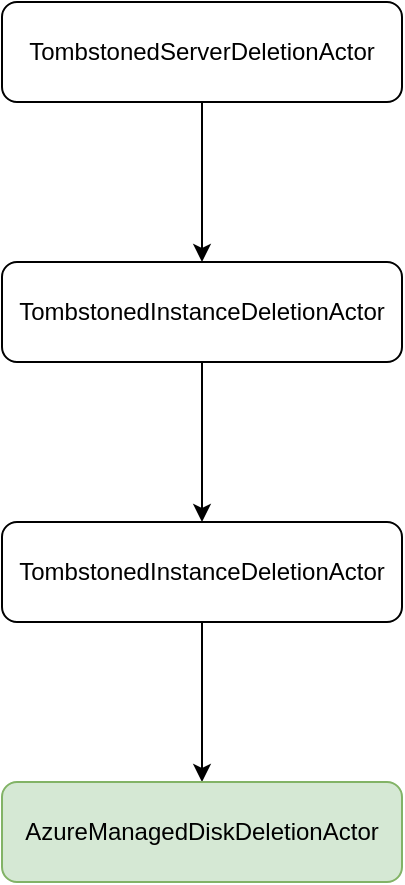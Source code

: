 <mxfile version="20.3.0" type="github">
  <diagram id="bySJrJNSmSVs4bIrj--k" name="Page-1">
    <mxGraphModel dx="2062" dy="1057" grid="1" gridSize="10" guides="1" tooltips="1" connect="1" arrows="1" fold="1" page="1" pageScale="1" pageWidth="3300" pageHeight="4681" math="0" shadow="0">
      <root>
        <mxCell id="0" />
        <mxCell id="1" parent="0" />
        <mxCell id="cOoX-MVpoMaeTq3jnabt-3" value="" style="edgeStyle=orthogonalEdgeStyle;rounded=0;orthogonalLoop=1;jettySize=auto;html=1;" edge="1" parent="1" source="cOoX-MVpoMaeTq3jnabt-1" target="cOoX-MVpoMaeTq3jnabt-2">
          <mxGeometry relative="1" as="geometry" />
        </mxCell>
        <mxCell id="cOoX-MVpoMaeTq3jnabt-1" value="TombstonedServerDeletionActor" style="rounded=1;whiteSpace=wrap;html=1;" vertex="1" parent="1">
          <mxGeometry x="170" y="80" width="200" height="50" as="geometry" />
        </mxCell>
        <mxCell id="cOoX-MVpoMaeTq3jnabt-5" value="" style="edgeStyle=orthogonalEdgeStyle;rounded=0;orthogonalLoop=1;jettySize=auto;html=1;" edge="1" parent="1" source="cOoX-MVpoMaeTq3jnabt-2" target="cOoX-MVpoMaeTq3jnabt-4">
          <mxGeometry relative="1" as="geometry" />
        </mxCell>
        <mxCell id="cOoX-MVpoMaeTq3jnabt-2" value="TombstonedInstanceDeletionActor" style="rounded=1;whiteSpace=wrap;html=1;" vertex="1" parent="1">
          <mxGeometry x="170" y="210" width="200" height="50" as="geometry" />
        </mxCell>
        <mxCell id="cOoX-MVpoMaeTq3jnabt-7" value="" style="edgeStyle=orthogonalEdgeStyle;rounded=0;orthogonalLoop=1;jettySize=auto;html=1;" edge="1" parent="1" source="cOoX-MVpoMaeTq3jnabt-4" target="cOoX-MVpoMaeTq3jnabt-6">
          <mxGeometry relative="1" as="geometry" />
        </mxCell>
        <mxCell id="cOoX-MVpoMaeTq3jnabt-4" value="TombstonedInstanceDeletionActor" style="rounded=1;whiteSpace=wrap;html=1;" vertex="1" parent="1">
          <mxGeometry x="170" y="340" width="200" height="50" as="geometry" />
        </mxCell>
        <mxCell id="cOoX-MVpoMaeTq3jnabt-6" value="AzureManagedDiskDeletionActor" style="rounded=1;whiteSpace=wrap;html=1;fillColor=#d5e8d4;strokeColor=#82b366;" vertex="1" parent="1">
          <mxGeometry x="170" y="470" width="200" height="50" as="geometry" />
        </mxCell>
      </root>
    </mxGraphModel>
  </diagram>
</mxfile>

